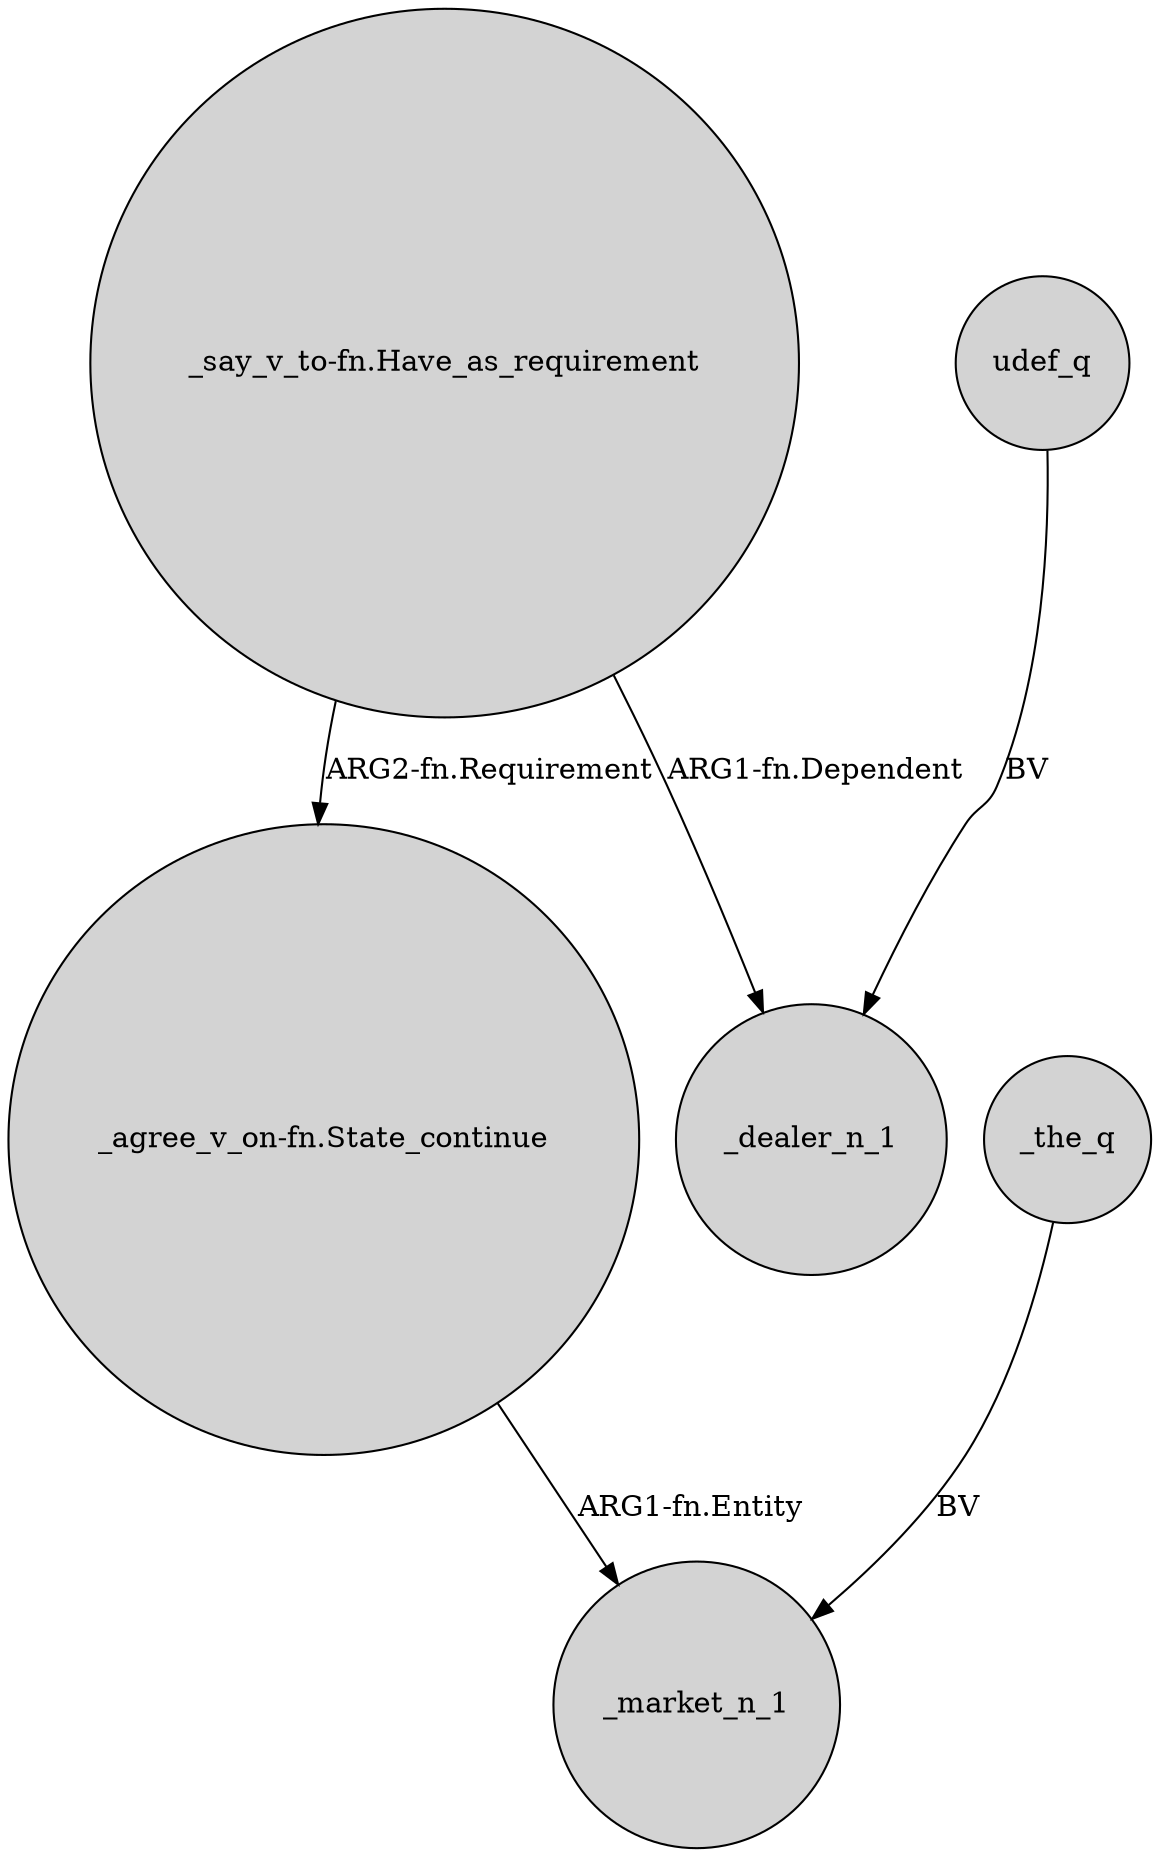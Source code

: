 digraph {
	node [shape=circle style=filled]
	"_say_v_to-fn.Have_as_requirement" -> _dealer_n_1 [label="ARG1-fn.Dependent"]
	"_agree_v_on-fn.State_continue" -> _market_n_1 [label="ARG1-fn.Entity"]
	_the_q -> _market_n_1 [label=BV]
	udef_q -> _dealer_n_1 [label=BV]
	"_say_v_to-fn.Have_as_requirement" -> "_agree_v_on-fn.State_continue" [label="ARG2-fn.Requirement"]
}
